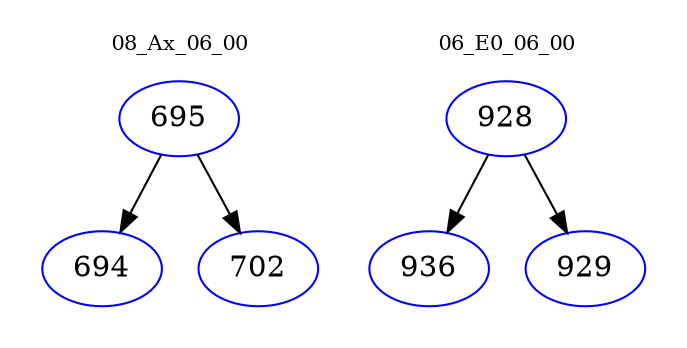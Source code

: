 digraph{
subgraph cluster_0 {
color = white
label = "08_Ax_06_00";
fontsize=10;
T0_695 [label="695", color="blue"]
T0_695 -> T0_694 [color="black"]
T0_694 [label="694", color="blue"]
T0_695 -> T0_702 [color="black"]
T0_702 [label="702", color="blue"]
}
subgraph cluster_1 {
color = white
label = "06_E0_06_00";
fontsize=10;
T1_928 [label="928", color="blue"]
T1_928 -> T1_936 [color="black"]
T1_936 [label="936", color="blue"]
T1_928 -> T1_929 [color="black"]
T1_929 [label="929", color="blue"]
}
}
